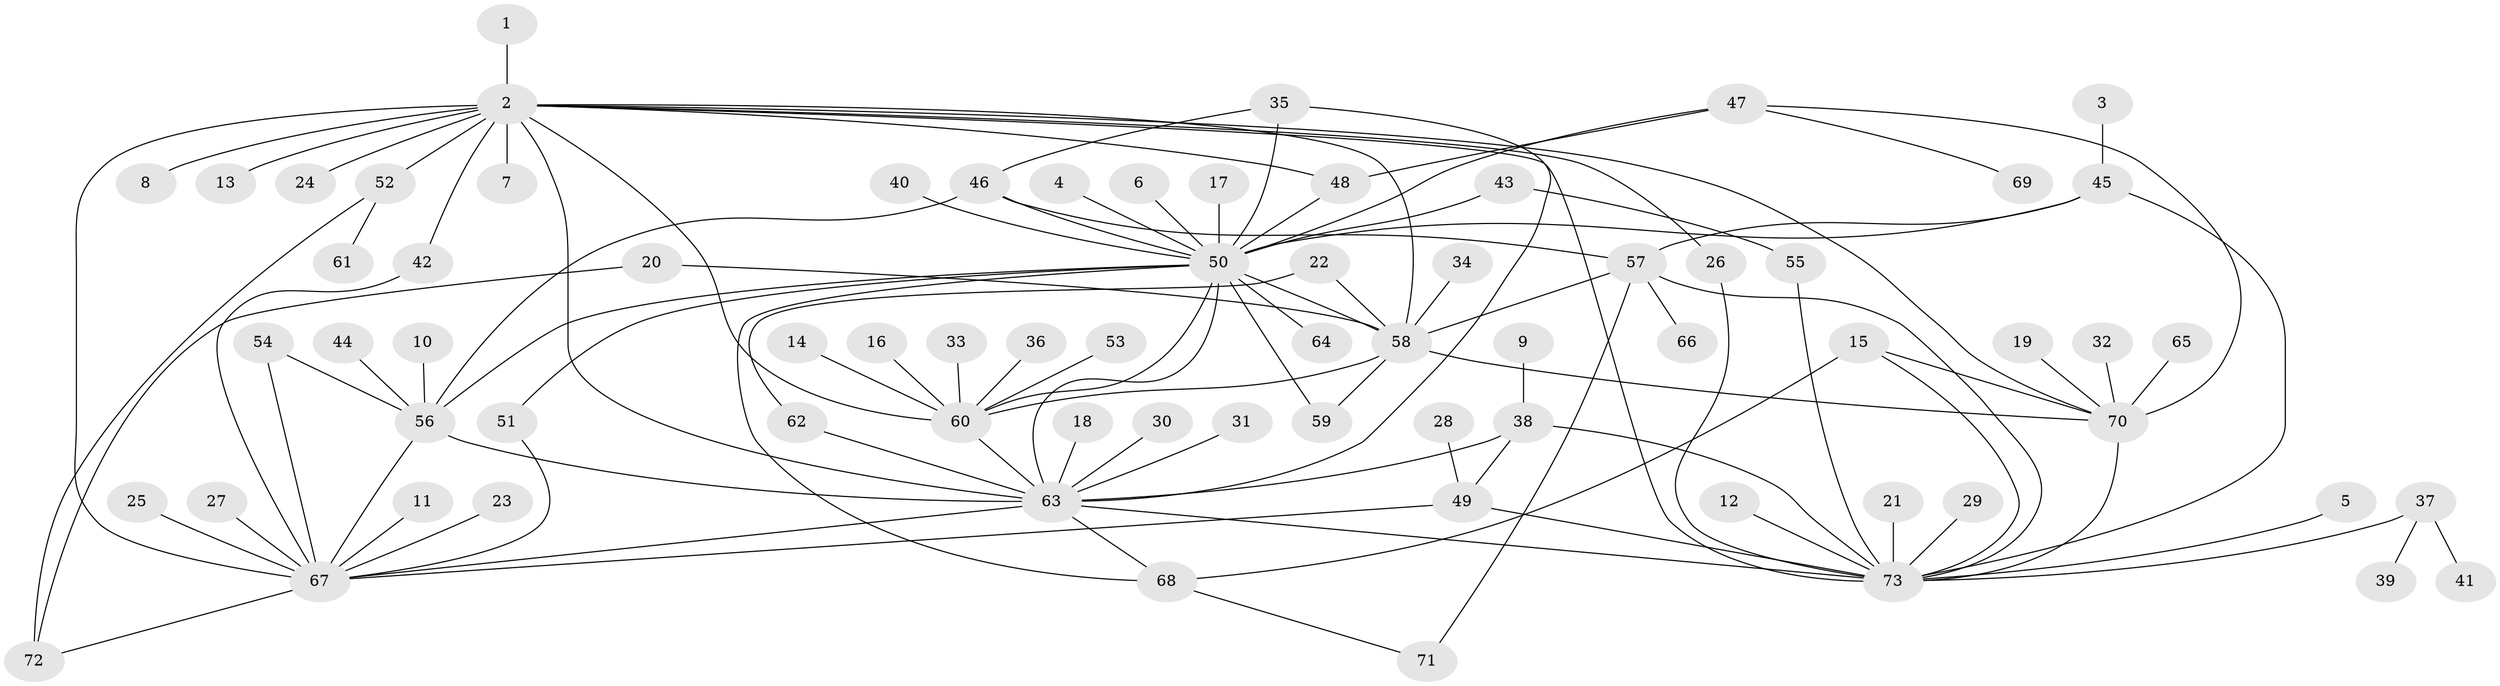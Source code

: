 // original degree distribution, {12: 0.0136986301369863, 1: 0.4931506849315068, 16: 0.00684931506849315, 6: 0.00684931506849315, 7: 0.00684931506849315, 15: 0.00684931506849315, 13: 0.00684931506849315, 21: 0.00684931506849315, 3: 0.13013698630136986, 4: 0.0958904109589041, 2: 0.18493150684931506, 8: 0.02054794520547945, 5: 0.02054794520547945}
// Generated by graph-tools (version 1.1) at 2025/50/03/09/25 03:50:00]
// undirected, 73 vertices, 108 edges
graph export_dot {
graph [start="1"]
  node [color=gray90,style=filled];
  1;
  2;
  3;
  4;
  5;
  6;
  7;
  8;
  9;
  10;
  11;
  12;
  13;
  14;
  15;
  16;
  17;
  18;
  19;
  20;
  21;
  22;
  23;
  24;
  25;
  26;
  27;
  28;
  29;
  30;
  31;
  32;
  33;
  34;
  35;
  36;
  37;
  38;
  39;
  40;
  41;
  42;
  43;
  44;
  45;
  46;
  47;
  48;
  49;
  50;
  51;
  52;
  53;
  54;
  55;
  56;
  57;
  58;
  59;
  60;
  61;
  62;
  63;
  64;
  65;
  66;
  67;
  68;
  69;
  70;
  71;
  72;
  73;
  1 -- 2 [weight=1.0];
  2 -- 7 [weight=1.0];
  2 -- 8 [weight=1.0];
  2 -- 13 [weight=1.0];
  2 -- 24 [weight=1.0];
  2 -- 26 [weight=1.0];
  2 -- 42 [weight=1.0];
  2 -- 48 [weight=1.0];
  2 -- 52 [weight=1.0];
  2 -- 58 [weight=1.0];
  2 -- 60 [weight=1.0];
  2 -- 63 [weight=1.0];
  2 -- 67 [weight=2.0];
  2 -- 70 [weight=1.0];
  2 -- 73 [weight=1.0];
  3 -- 45 [weight=1.0];
  4 -- 50 [weight=1.0];
  5 -- 73 [weight=1.0];
  6 -- 50 [weight=1.0];
  9 -- 38 [weight=1.0];
  10 -- 56 [weight=1.0];
  11 -- 67 [weight=1.0];
  12 -- 73 [weight=1.0];
  14 -- 60 [weight=1.0];
  15 -- 68 [weight=1.0];
  15 -- 70 [weight=1.0];
  15 -- 73 [weight=1.0];
  16 -- 60 [weight=1.0];
  17 -- 50 [weight=1.0];
  18 -- 63 [weight=1.0];
  19 -- 70 [weight=1.0];
  20 -- 58 [weight=1.0];
  20 -- 72 [weight=1.0];
  21 -- 73 [weight=1.0];
  22 -- 58 [weight=1.0];
  22 -- 62 [weight=1.0];
  23 -- 67 [weight=1.0];
  25 -- 67 [weight=1.0];
  26 -- 73 [weight=1.0];
  27 -- 67 [weight=1.0];
  28 -- 49 [weight=1.0];
  29 -- 73 [weight=1.0];
  30 -- 63 [weight=1.0];
  31 -- 63 [weight=1.0];
  32 -- 70 [weight=1.0];
  33 -- 60 [weight=1.0];
  34 -- 58 [weight=1.0];
  35 -- 46 [weight=1.0];
  35 -- 50 [weight=1.0];
  35 -- 63 [weight=1.0];
  36 -- 60 [weight=1.0];
  37 -- 39 [weight=1.0];
  37 -- 41 [weight=1.0];
  37 -- 73 [weight=1.0];
  38 -- 49 [weight=1.0];
  38 -- 63 [weight=1.0];
  38 -- 73 [weight=1.0];
  40 -- 50 [weight=1.0];
  42 -- 67 [weight=1.0];
  43 -- 50 [weight=1.0];
  43 -- 55 [weight=1.0];
  44 -- 56 [weight=1.0];
  45 -- 50 [weight=1.0];
  45 -- 57 [weight=1.0];
  45 -- 73 [weight=1.0];
  46 -- 50 [weight=1.0];
  46 -- 56 [weight=1.0];
  46 -- 57 [weight=1.0];
  47 -- 48 [weight=1.0];
  47 -- 50 [weight=1.0];
  47 -- 69 [weight=1.0];
  47 -- 70 [weight=1.0];
  48 -- 50 [weight=1.0];
  49 -- 67 [weight=1.0];
  49 -- 73 [weight=1.0];
  50 -- 51 [weight=1.0];
  50 -- 56 [weight=1.0];
  50 -- 58 [weight=1.0];
  50 -- 59 [weight=2.0];
  50 -- 60 [weight=1.0];
  50 -- 63 [weight=1.0];
  50 -- 64 [weight=1.0];
  50 -- 68 [weight=1.0];
  51 -- 67 [weight=1.0];
  52 -- 61 [weight=1.0];
  52 -- 72 [weight=1.0];
  53 -- 60 [weight=1.0];
  54 -- 56 [weight=1.0];
  54 -- 67 [weight=1.0];
  55 -- 73 [weight=1.0];
  56 -- 63 [weight=2.0];
  56 -- 67 [weight=1.0];
  57 -- 58 [weight=1.0];
  57 -- 66 [weight=1.0];
  57 -- 71 [weight=1.0];
  57 -- 73 [weight=1.0];
  58 -- 59 [weight=1.0];
  58 -- 60 [weight=2.0];
  58 -- 70 [weight=1.0];
  60 -- 63 [weight=1.0];
  62 -- 63 [weight=1.0];
  63 -- 67 [weight=1.0];
  63 -- 68 [weight=1.0];
  63 -- 73 [weight=1.0];
  65 -- 70 [weight=1.0];
  67 -- 72 [weight=1.0];
  68 -- 71 [weight=1.0];
  70 -- 73 [weight=1.0];
}
